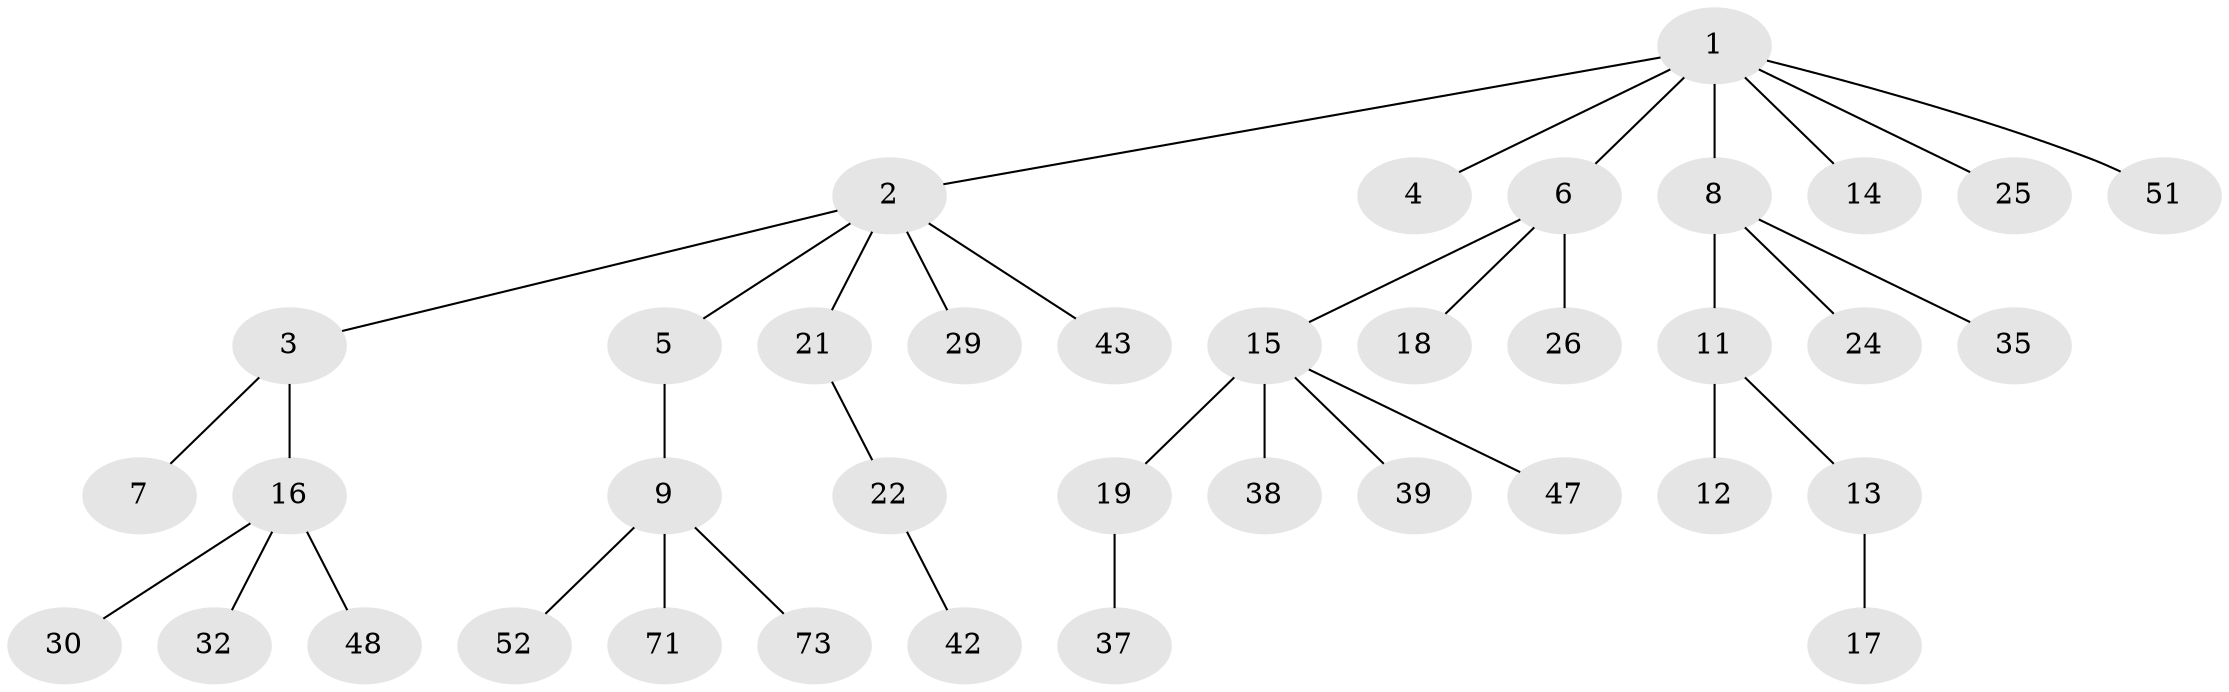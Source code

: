 // original degree distribution, {7: 0.013157894736842105, 6: 0.013157894736842105, 3: 0.14473684210526316, 2: 0.3026315789473684, 4: 0.07894736842105263, 1: 0.4473684210526316}
// Generated by graph-tools (version 1.1) at 2025/15/03/09/25 04:15:29]
// undirected, 38 vertices, 37 edges
graph export_dot {
graph [start="1"]
  node [color=gray90,style=filled];
  1;
  2;
  3;
  4 [super="+40"];
  5;
  6;
  7;
  8 [super="+10"];
  9;
  11;
  12 [super="+41"];
  13;
  14 [super="+58"];
  15 [super="+27+20"];
  16;
  17;
  18 [super="+36"];
  19;
  21;
  22;
  24 [super="+44+76+28"];
  25;
  26 [super="+54+56"];
  29;
  30 [super="+31"];
  32 [super="+34"];
  35 [super="+75+55"];
  37;
  38;
  39 [super="+74"];
  42;
  43;
  47 [super="+53"];
  48 [super="+60"];
  51;
  52;
  71;
  73;
  1 -- 2;
  1 -- 4;
  1 -- 6;
  1 -- 8;
  1 -- 14;
  1 -- 25;
  1 -- 51;
  2 -- 3;
  2 -- 5;
  2 -- 21;
  2 -- 29;
  2 -- 43;
  3 -- 7;
  3 -- 16;
  5 -- 9;
  6 -- 15;
  6 -- 18;
  6 -- 26;
  8 -- 11;
  8 -- 24;
  8 -- 35;
  9 -- 52;
  9 -- 71;
  9 -- 73;
  11 -- 12;
  11 -- 13;
  13 -- 17;
  15 -- 19;
  15 -- 39;
  15 -- 47;
  15 -- 38;
  16 -- 30;
  16 -- 32;
  16 -- 48;
  19 -- 37;
  21 -- 22;
  22 -- 42;
}
